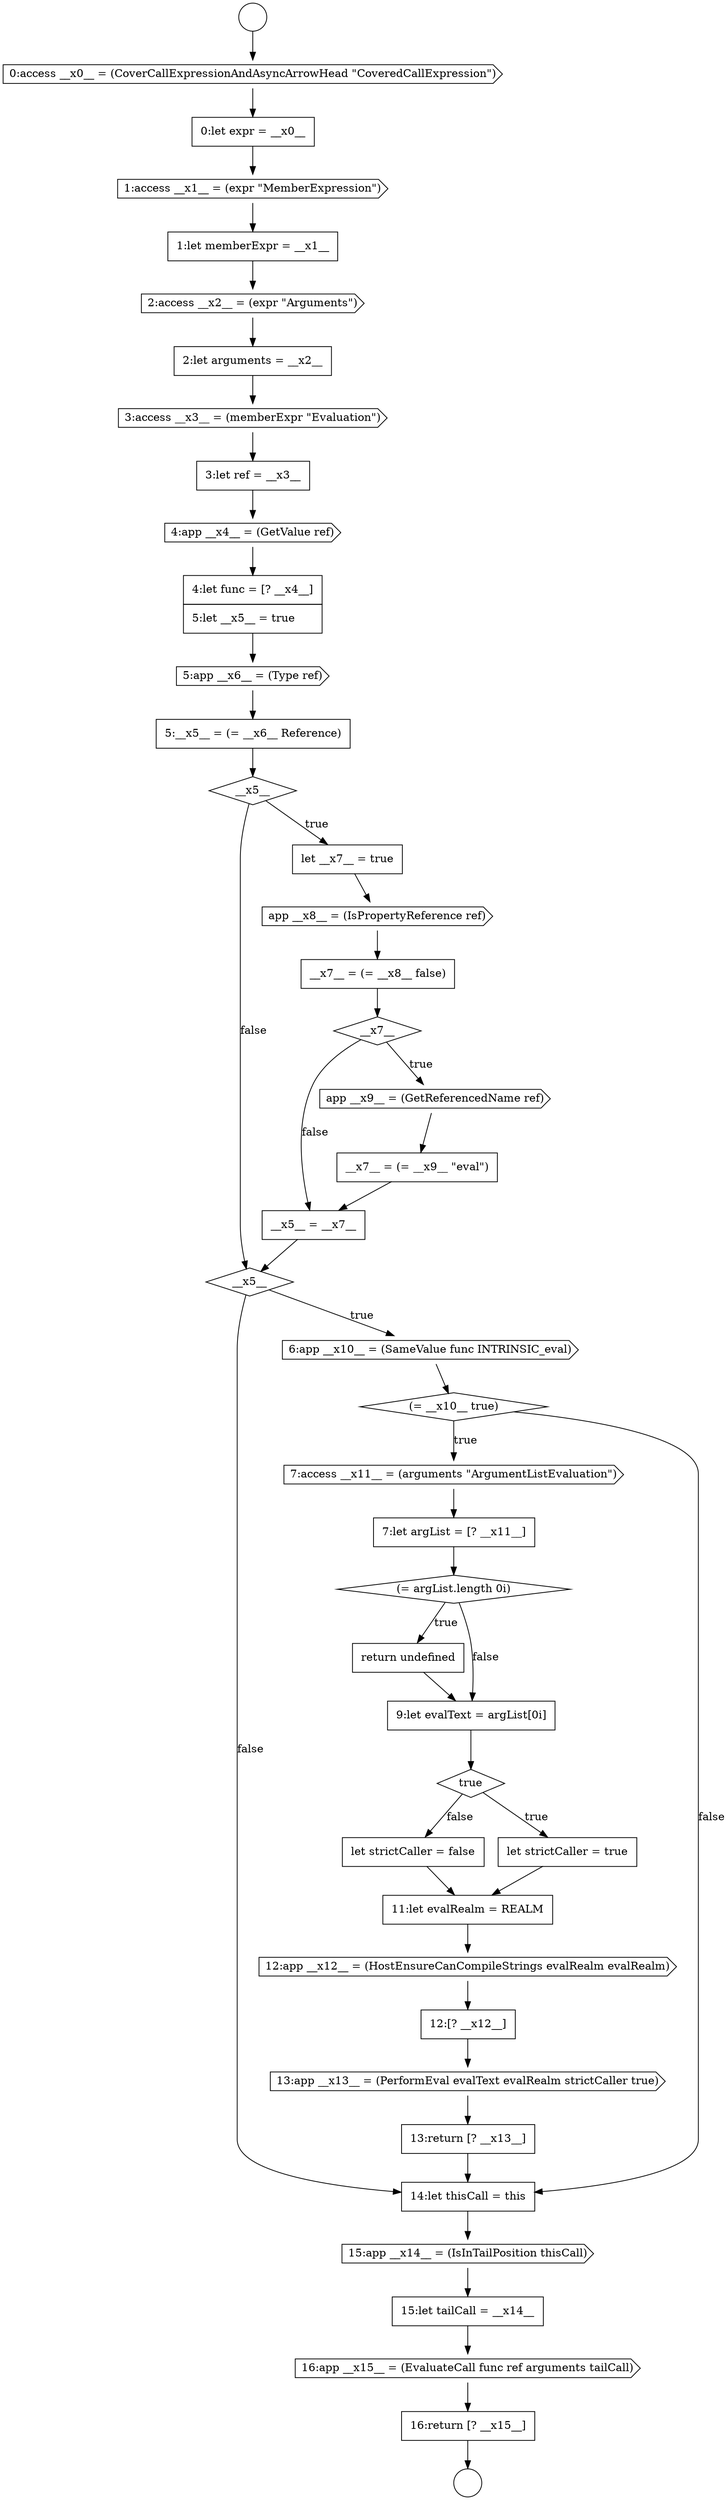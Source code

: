 digraph {
  node4201 [shape=none, margin=0, label=<<font color="black">
    <table border="0" cellborder="1" cellspacing="0" cellpadding="10">
      <tr><td align="left">2:let arguments = __x2__</td></tr>
    </table>
  </font>> color="black" fillcolor="white" style=filled]
  node4198 [shape=cds, label=<<font color="black">1:access __x1__ = (expr &quot;MemberExpression&quot;)</font>> color="black" fillcolor="white" style=filled]
  node4224 [shape=diamond, label=<<font color="black">true</font>> color="black" fillcolor="white" style=filled]
  node4194 [shape=circle label=" " color="black" fillcolor="white" style=filled]
  node4205 [shape=none, margin=0, label=<<font color="black">
    <table border="0" cellborder="1" cellspacing="0" cellpadding="10">
      <tr><td align="left">4:let func = [? __x4__]</td></tr>
      <tr><td align="left">5:let __x5__ = true</td></tr>
    </table>
  </font>> color="black" fillcolor="white" style=filled]
  node4204 [shape=cds, label=<<font color="black">4:app __x4__ = (GetValue ref)</font>> color="black" fillcolor="white" style=filled]
  node4207 [shape=none, margin=0, label=<<font color="black">
    <table border="0" cellborder="1" cellspacing="0" cellpadding="10">
      <tr><td align="left">5:__x5__ = (= __x6__ Reference)</td></tr>
    </table>
  </font>> color="black" fillcolor="white" style=filled]
  node4200 [shape=cds, label=<<font color="black">2:access __x2__ = (expr &quot;Arguments&quot;)</font>> color="black" fillcolor="white" style=filled]
  node4222 [shape=none, margin=0, label=<<font color="black">
    <table border="0" cellborder="1" cellspacing="0" cellpadding="10">
      <tr><td align="left">return undefined</td></tr>
    </table>
  </font>> color="black" fillcolor="white" style=filled]
  node4210 [shape=cds, label=<<font color="black">app __x8__ = (IsPropertyReference ref)</font>> color="black" fillcolor="white" style=filled]
  node4226 [shape=none, margin=0, label=<<font color="black">
    <table border="0" cellborder="1" cellspacing="0" cellpadding="10">
      <tr><td align="left">let strictCaller = false</td></tr>
    </table>
  </font>> color="black" fillcolor="white" style=filled]
  node4215 [shape=none, margin=0, label=<<font color="black">
    <table border="0" cellborder="1" cellspacing="0" cellpadding="10">
      <tr><td align="left">__x5__ = __x7__</td></tr>
    </table>
  </font>> color="black" fillcolor="white" style=filled]
  node4234 [shape=none, margin=0, label=<<font color="black">
    <table border="0" cellborder="1" cellspacing="0" cellpadding="10">
      <tr><td align="left">15:let tailCall = __x14__</td></tr>
    </table>
  </font>> color="black" fillcolor="white" style=filled]
  node4220 [shape=none, margin=0, label=<<font color="black">
    <table border="0" cellborder="1" cellspacing="0" cellpadding="10">
      <tr><td align="left">7:let argList = [? __x11__]</td></tr>
    </table>
  </font>> color="black" fillcolor="white" style=filled]
  node4230 [shape=cds, label=<<font color="black">13:app __x13__ = (PerformEval evalText evalRealm strictCaller true)</font>> color="black" fillcolor="white" style=filled]
  node4211 [shape=none, margin=0, label=<<font color="black">
    <table border="0" cellborder="1" cellspacing="0" cellpadding="10">
      <tr><td align="left">__x7__ = (= __x8__ false)</td></tr>
    </table>
  </font>> color="black" fillcolor="white" style=filled]
  node4199 [shape=none, margin=0, label=<<font color="black">
    <table border="0" cellborder="1" cellspacing="0" cellpadding="10">
      <tr><td align="left">1:let memberExpr = __x1__</td></tr>
    </table>
  </font>> color="black" fillcolor="white" style=filled]
  node4216 [shape=diamond, label=<<font color="black">__x5__</font>> color="black" fillcolor="white" style=filled]
  node4233 [shape=cds, label=<<font color="black">15:app __x14__ = (IsInTailPosition thisCall)</font>> color="black" fillcolor="white" style=filled]
  node4227 [shape=none, margin=0, label=<<font color="black">
    <table border="0" cellborder="1" cellspacing="0" cellpadding="10">
      <tr><td align="left">11:let evalRealm = REALM</td></tr>
    </table>
  </font>> color="black" fillcolor="white" style=filled]
  node4219 [shape=cds, label=<<font color="black">7:access __x11__ = (arguments &quot;ArgumentListEvaluation&quot;)</font>> color="black" fillcolor="white" style=filled]
  node4231 [shape=none, margin=0, label=<<font color="black">
    <table border="0" cellborder="1" cellspacing="0" cellpadding="10">
      <tr><td align="left">13:return [? __x13__]</td></tr>
    </table>
  </font>> color="black" fillcolor="white" style=filled]
  node4223 [shape=none, margin=0, label=<<font color="black">
    <table border="0" cellborder="1" cellspacing="0" cellpadding="10">
      <tr><td align="left">9:let evalText = argList[0i]</td></tr>
    </table>
  </font>> color="black" fillcolor="white" style=filled]
  node4195 [shape=circle label=" " color="black" fillcolor="white" style=filled]
  node4212 [shape=diamond, label=<<font color="black">__x7__</font>> color="black" fillcolor="white" style=filled]
  node4236 [shape=none, margin=0, label=<<font color="black">
    <table border="0" cellborder="1" cellspacing="0" cellpadding="10">
      <tr><td align="left">16:return [? __x15__]</td></tr>
    </table>
  </font>> color="black" fillcolor="white" style=filled]
  node4218 [shape=diamond, label=<<font color="black">(= __x10__ true)</font>> color="black" fillcolor="white" style=filled]
  node4228 [shape=cds, label=<<font color="black">12:app __x12__ = (HostEnsureCanCompileStrings evalRealm evalRealm)</font>> color="black" fillcolor="white" style=filled]
  node4213 [shape=cds, label=<<font color="black">app __x9__ = (GetReferencedName ref)</font>> color="black" fillcolor="white" style=filled]
  node4203 [shape=none, margin=0, label=<<font color="black">
    <table border="0" cellborder="1" cellspacing="0" cellpadding="10">
      <tr><td align="left">3:let ref = __x3__</td></tr>
    </table>
  </font>> color="black" fillcolor="white" style=filled]
  node4208 [shape=diamond, label=<<font color="black">__x5__</font>> color="black" fillcolor="white" style=filled]
  node4232 [shape=none, margin=0, label=<<font color="black">
    <table border="0" cellborder="1" cellspacing="0" cellpadding="10">
      <tr><td align="left">14:let thisCall = this</td></tr>
    </table>
  </font>> color="black" fillcolor="white" style=filled]
  node4196 [shape=cds, label=<<font color="black">0:access __x0__ = (CoverCallExpressionAndAsyncArrowHead &quot;CoveredCallExpression&quot;)</font>> color="black" fillcolor="white" style=filled]
  node4209 [shape=none, margin=0, label=<<font color="black">
    <table border="0" cellborder="1" cellspacing="0" cellpadding="10">
      <tr><td align="left">let __x7__ = true</td></tr>
    </table>
  </font>> color="black" fillcolor="white" style=filled]
  node4225 [shape=none, margin=0, label=<<font color="black">
    <table border="0" cellborder="1" cellspacing="0" cellpadding="10">
      <tr><td align="left">let strictCaller = true</td></tr>
    </table>
  </font>> color="black" fillcolor="white" style=filled]
  node4217 [shape=cds, label=<<font color="black">6:app __x10__ = (SameValue func INTRINSIC_eval)</font>> color="black" fillcolor="white" style=filled]
  node4235 [shape=cds, label=<<font color="black">16:app __x15__ = (EvaluateCall func ref arguments tailCall)</font>> color="black" fillcolor="white" style=filled]
  node4202 [shape=cds, label=<<font color="black">3:access __x3__ = (memberExpr &quot;Evaluation&quot;)</font>> color="black" fillcolor="white" style=filled]
  node4197 [shape=none, margin=0, label=<<font color="black">
    <table border="0" cellborder="1" cellspacing="0" cellpadding="10">
      <tr><td align="left">0:let expr = __x0__</td></tr>
    </table>
  </font>> color="black" fillcolor="white" style=filled]
  node4214 [shape=none, margin=0, label=<<font color="black">
    <table border="0" cellborder="1" cellspacing="0" cellpadding="10">
      <tr><td align="left">__x7__ = (= __x9__ &quot;eval&quot;)</td></tr>
    </table>
  </font>> color="black" fillcolor="white" style=filled]
  node4229 [shape=none, margin=0, label=<<font color="black">
    <table border="0" cellborder="1" cellspacing="0" cellpadding="10">
      <tr><td align="left">12:[? __x12__]</td></tr>
    </table>
  </font>> color="black" fillcolor="white" style=filled]
  node4206 [shape=cds, label=<<font color="black">5:app __x6__ = (Type ref)</font>> color="black" fillcolor="white" style=filled]
  node4221 [shape=diamond, label=<<font color="black">(= argList.length 0i)</font>> color="black" fillcolor="white" style=filled]
  node4233 -> node4234 [ color="black"]
  node4207 -> node4208 [ color="black"]
  node4232 -> node4233 [ color="black"]
  node4211 -> node4212 [ color="black"]
  node4217 -> node4218 [ color="black"]
  node4224 -> node4225 [label=<<font color="black">true</font>> color="black"]
  node4224 -> node4226 [label=<<font color="black">false</font>> color="black"]
  node4218 -> node4219 [label=<<font color="black">true</font>> color="black"]
  node4218 -> node4232 [label=<<font color="black">false</font>> color="black"]
  node4210 -> node4211 [ color="black"]
  node4222 -> node4223 [ color="black"]
  node4196 -> node4197 [ color="black"]
  node4231 -> node4232 [ color="black"]
  node4216 -> node4217 [label=<<font color="black">true</font>> color="black"]
  node4216 -> node4232 [label=<<font color="black">false</font>> color="black"]
  node4201 -> node4202 [ color="black"]
  node4215 -> node4216 [ color="black"]
  node4203 -> node4204 [ color="black"]
  node4208 -> node4209 [label=<<font color="black">true</font>> color="black"]
  node4208 -> node4216 [label=<<font color="black">false</font>> color="black"]
  node4194 -> node4196 [ color="black"]
  node4228 -> node4229 [ color="black"]
  node4206 -> node4207 [ color="black"]
  node4200 -> node4201 [ color="black"]
  node4209 -> node4210 [ color="black"]
  node4213 -> node4214 [ color="black"]
  node4205 -> node4206 [ color="black"]
  node4236 -> node4195 [ color="black"]
  node4204 -> node4205 [ color="black"]
  node4225 -> node4227 [ color="black"]
  node4235 -> node4236 [ color="black"]
  node4223 -> node4224 [ color="black"]
  node4230 -> node4231 [ color="black"]
  node4219 -> node4220 [ color="black"]
  node4198 -> node4199 [ color="black"]
  node4221 -> node4222 [label=<<font color="black">true</font>> color="black"]
  node4221 -> node4223 [label=<<font color="black">false</font>> color="black"]
  node4229 -> node4230 [ color="black"]
  node4212 -> node4213 [label=<<font color="black">true</font>> color="black"]
  node4212 -> node4215 [label=<<font color="black">false</font>> color="black"]
  node4214 -> node4215 [ color="black"]
  node4199 -> node4200 [ color="black"]
  node4234 -> node4235 [ color="black"]
  node4227 -> node4228 [ color="black"]
  node4226 -> node4227 [ color="black"]
  node4202 -> node4203 [ color="black"]
  node4220 -> node4221 [ color="black"]
  node4197 -> node4198 [ color="black"]
}
